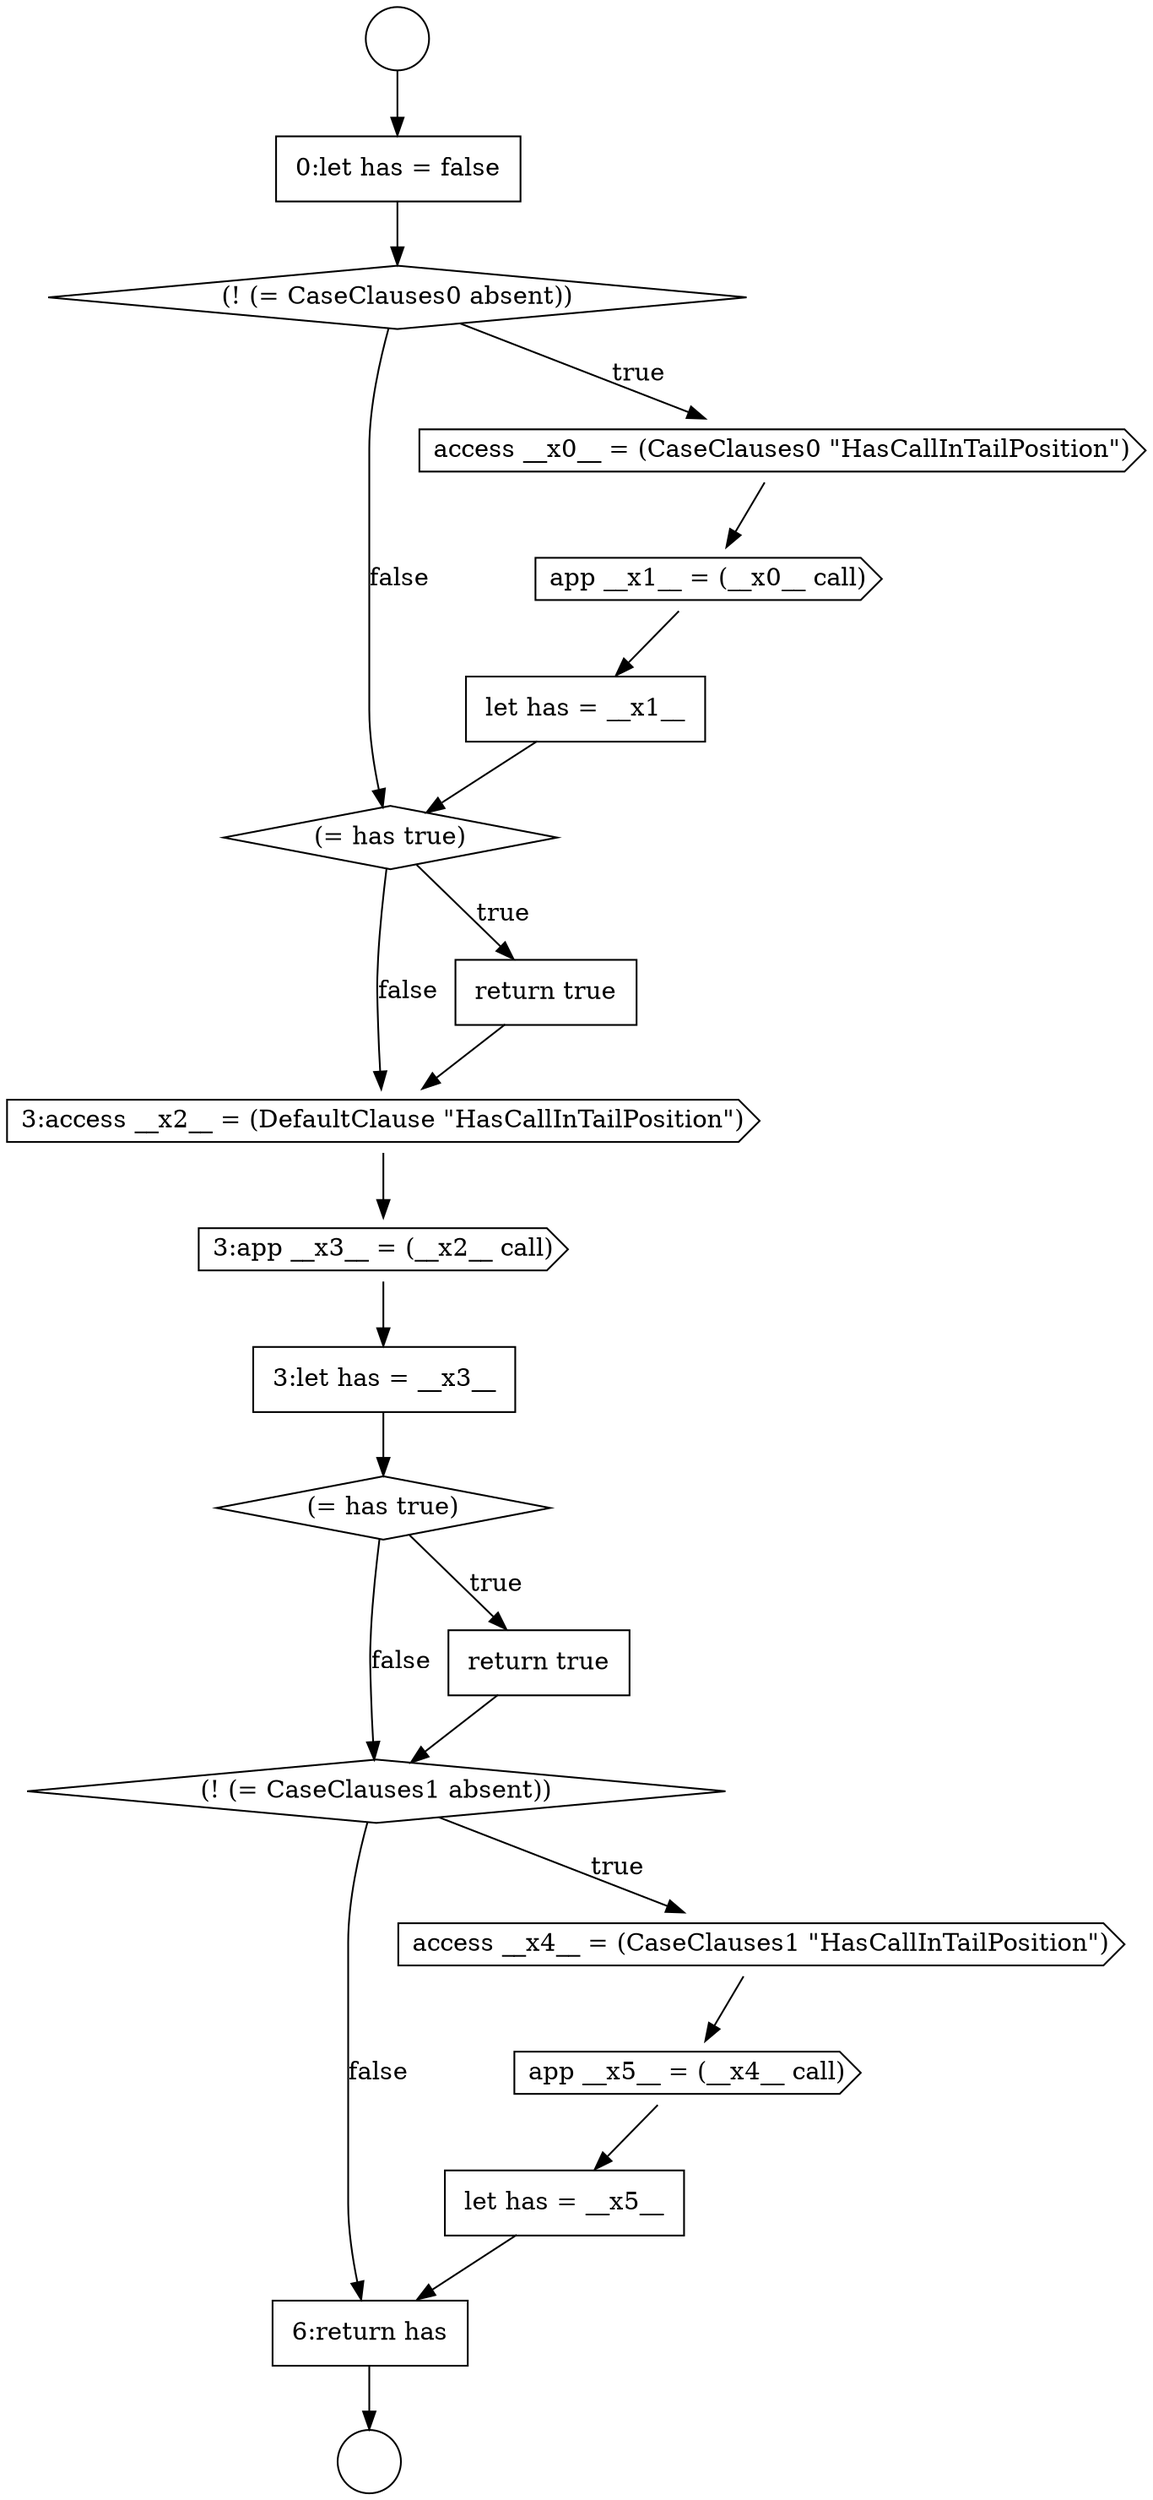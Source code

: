 digraph {
  node10562 [shape=none, margin=0, label=<<font color="black">
    <table border="0" cellborder="1" cellspacing="0" cellpadding="10">
      <tr><td align="left">6:return has</td></tr>
    </table>
  </font>> color="black" fillcolor="white" style=filled]
  node10555 [shape=none, margin=0, label=<<font color="black">
    <table border="0" cellborder="1" cellspacing="0" cellpadding="10">
      <tr><td align="left">3:let has = __x3__</td></tr>
    </table>
  </font>> color="black" fillcolor="white" style=filled]
  node10551 [shape=diamond, label=<<font color="black">(= has true)</font>> color="black" fillcolor="white" style=filled]
  node10561 [shape=none, margin=0, label=<<font color="black">
    <table border="0" cellborder="1" cellspacing="0" cellpadding="10">
      <tr><td align="left">let has = __x5__</td></tr>
    </table>
  </font>> color="black" fillcolor="white" style=filled]
  node10548 [shape=cds, label=<<font color="black">access __x0__ = (CaseClauses0 &quot;HasCallInTailPosition&quot;)</font>> color="black" fillcolor="white" style=filled]
  node10556 [shape=diamond, label=<<font color="black">(= has true)</font>> color="black" fillcolor="white" style=filled]
  node10553 [shape=cds, label=<<font color="black">3:access __x2__ = (DefaultClause &quot;HasCallInTailPosition&quot;)</font>> color="black" fillcolor="white" style=filled]
  node10558 [shape=diamond, label=<<font color="black">(! (= CaseClauses1 absent))</font>> color="black" fillcolor="white" style=filled]
  node10546 [shape=none, margin=0, label=<<font color="black">
    <table border="0" cellborder="1" cellspacing="0" cellpadding="10">
      <tr><td align="left">0:let has = false</td></tr>
    </table>
  </font>> color="black" fillcolor="white" style=filled]
  node10545 [shape=circle label=" " color="black" fillcolor="white" style=filled]
  node10559 [shape=cds, label=<<font color="black">access __x4__ = (CaseClauses1 &quot;HasCallInTailPosition&quot;)</font>> color="black" fillcolor="white" style=filled]
  node10560 [shape=cds, label=<<font color="black">app __x5__ = (__x4__ call)</font>> color="black" fillcolor="white" style=filled]
  node10550 [shape=none, margin=0, label=<<font color="black">
    <table border="0" cellborder="1" cellspacing="0" cellpadding="10">
      <tr><td align="left">let has = __x1__</td></tr>
    </table>
  </font>> color="black" fillcolor="white" style=filled]
  node10547 [shape=diamond, label=<<font color="black">(! (= CaseClauses0 absent))</font>> color="black" fillcolor="white" style=filled]
  node10557 [shape=none, margin=0, label=<<font color="black">
    <table border="0" cellborder="1" cellspacing="0" cellpadding="10">
      <tr><td align="left">return true</td></tr>
    </table>
  </font>> color="black" fillcolor="white" style=filled]
  node10549 [shape=cds, label=<<font color="black">app __x1__ = (__x0__ call)</font>> color="black" fillcolor="white" style=filled]
  node10544 [shape=circle label=" " color="black" fillcolor="white" style=filled]
  node10554 [shape=cds, label=<<font color="black">3:app __x3__ = (__x2__ call)</font>> color="black" fillcolor="white" style=filled]
  node10552 [shape=none, margin=0, label=<<font color="black">
    <table border="0" cellborder="1" cellspacing="0" cellpadding="10">
      <tr><td align="left">return true</td></tr>
    </table>
  </font>> color="black" fillcolor="white" style=filled]
  node10553 -> node10554 [ color="black"]
  node10548 -> node10549 [ color="black"]
  node10556 -> node10557 [label=<<font color="black">true</font>> color="black"]
  node10556 -> node10558 [label=<<font color="black">false</font>> color="black"]
  node10559 -> node10560 [ color="black"]
  node10550 -> node10551 [ color="black"]
  node10560 -> node10561 [ color="black"]
  node10547 -> node10548 [label=<<font color="black">true</font>> color="black"]
  node10547 -> node10551 [label=<<font color="black">false</font>> color="black"]
  node10551 -> node10552 [label=<<font color="black">true</font>> color="black"]
  node10551 -> node10553 [label=<<font color="black">false</font>> color="black"]
  node10562 -> node10545 [ color="black"]
  node10557 -> node10558 [ color="black"]
  node10554 -> node10555 [ color="black"]
  node10552 -> node10553 [ color="black"]
  node10558 -> node10559 [label=<<font color="black">true</font>> color="black"]
  node10558 -> node10562 [label=<<font color="black">false</font>> color="black"]
  node10549 -> node10550 [ color="black"]
  node10544 -> node10546 [ color="black"]
  node10555 -> node10556 [ color="black"]
  node10561 -> node10562 [ color="black"]
  node10546 -> node10547 [ color="black"]
}
